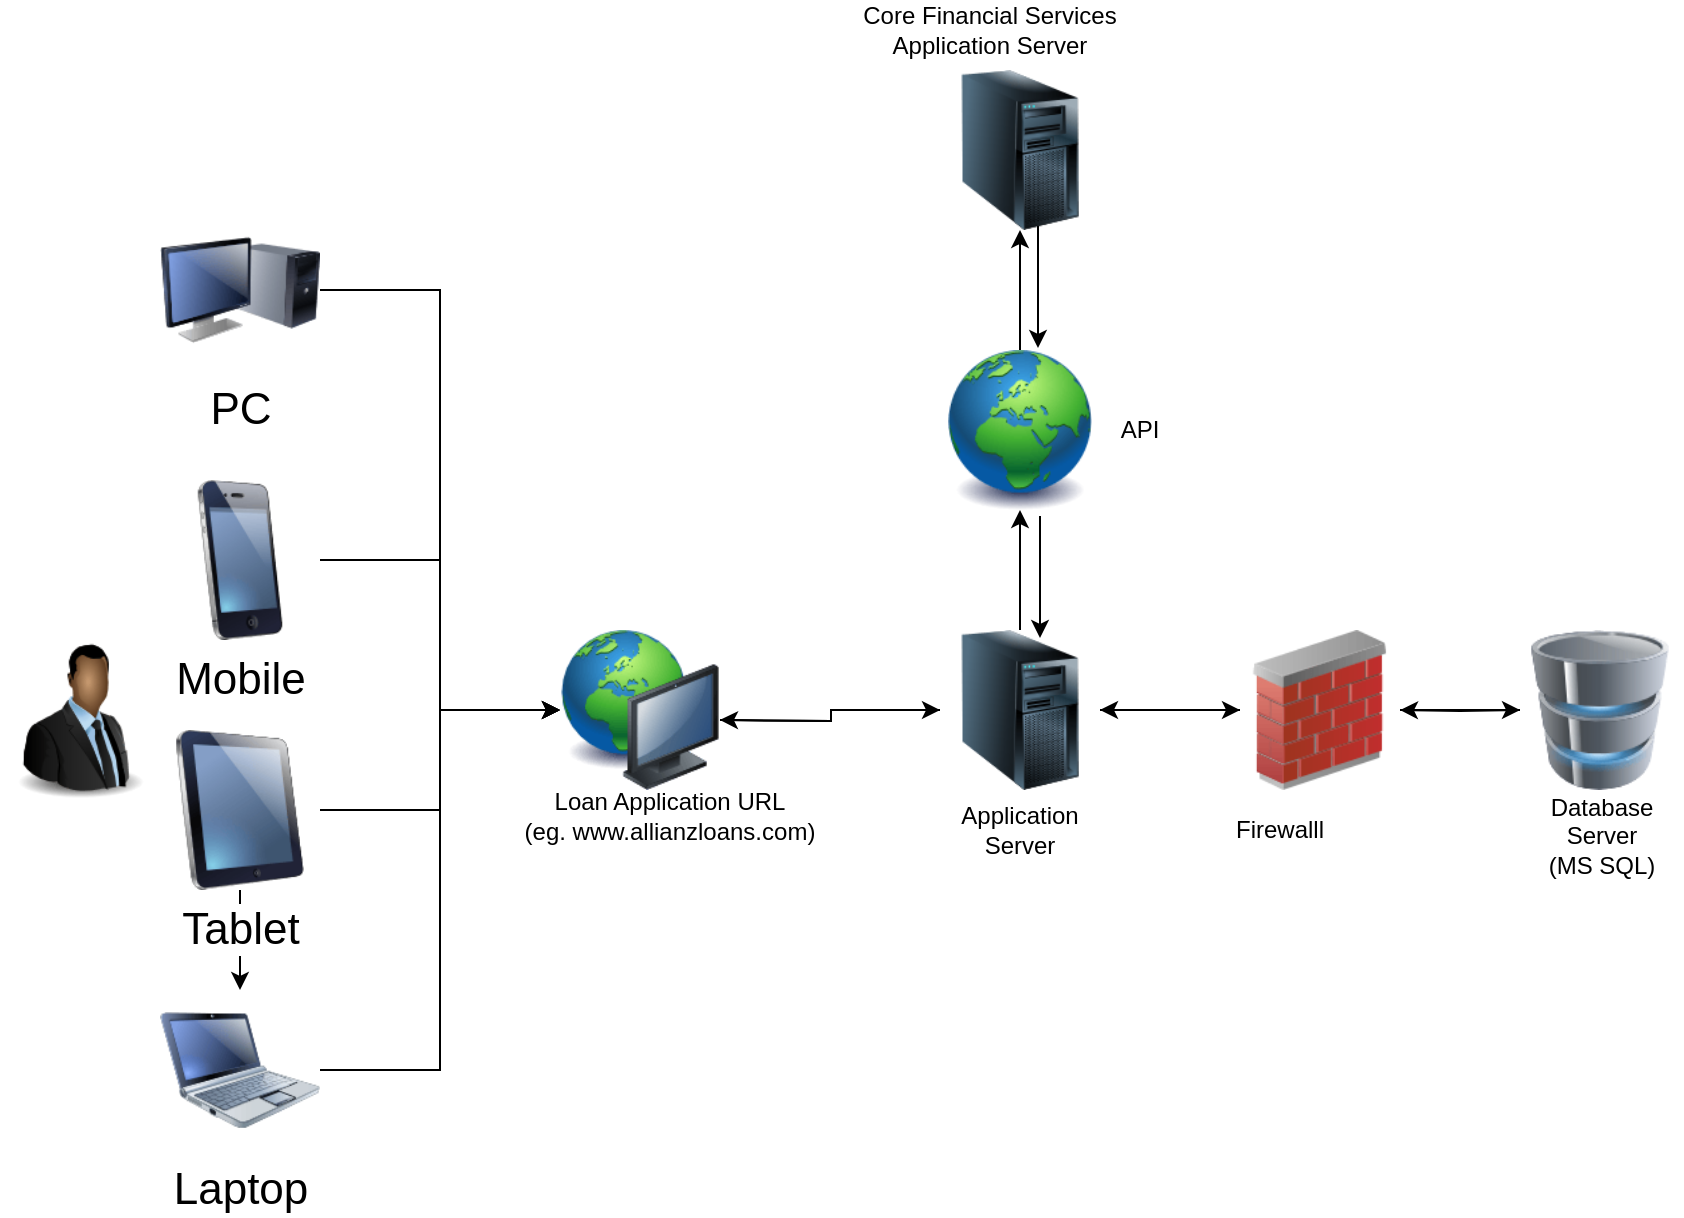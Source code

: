 <mxfile version="13.9.9" type="github">
  <diagram name="Page-1" id="55a83fd1-7818-8e21-69c5-c3457e3827bb">
    <mxGraphModel dx="1422" dy="762" grid="1" gridSize="10" guides="1" tooltips="1" connect="1" arrows="1" fold="1" page="1" pageScale="1" pageWidth="1100" pageHeight="850" background="#ffffff" math="0" shadow="0">
      <root>
        <mxCell id="0" />
        <mxCell id="1" parent="0" />
        <mxCell id="J-1Qu8zJXRrtXZkDsQSx-7" value="" style="edgeStyle=orthogonalEdgeStyle;rounded=0;orthogonalLoop=1;jettySize=auto;html=1;entryX=0;entryY=0.5;entryDx=0;entryDy=0;" edge="1" parent="1" target="J-1Qu8zJXRrtXZkDsQSx-2">
          <mxGeometry relative="1" as="geometry">
            <mxPoint x="400" y="505" as="sourcePoint" />
            <mxPoint x="460" y="505" as="targetPoint" />
          </mxGeometry>
        </mxCell>
        <mxCell id="J-1Qu8zJXRrtXZkDsQSx-34" style="edgeStyle=orthogonalEdgeStyle;rounded=0;orthogonalLoop=1;jettySize=auto;html=1;entryX=0;entryY=0.5;entryDx=0;entryDy=0;" edge="1" parent="1" source="69ecfefc5c41e42c-4" target="J-1Qu8zJXRrtXZkDsQSx-26">
          <mxGeometry relative="1" as="geometry" />
        </mxCell>
        <mxCell id="J-1Qu8zJXRrtXZkDsQSx-51" value="" style="edgeStyle=orthogonalEdgeStyle;rounded=0;orthogonalLoop=1;jettySize=auto;html=1;" edge="1" parent="1" source="69ecfefc5c41e42c-4" target="69ecfefc5c41e42c-10">
          <mxGeometry relative="1" as="geometry" />
        </mxCell>
        <mxCell id="69ecfefc5c41e42c-4" value="Tablet" style="image;html=1;labelBackgroundColor=#ffffff;image=img/lib/clip_art/computers/iPad_128x128.png;rounded=1;shadow=0;comic=0;strokeWidth=2;fontSize=22" parent="1" vertex="1">
          <mxGeometry x="120" y="510" width="80" height="80" as="geometry" />
        </mxCell>
        <mxCell id="69ecfefc5c41e42c-5" value="PC" style="image;html=1;labelBackgroundColor=#ffffff;image=img/lib/clip_art/computers/Monitor_Tower_128x128.png;rounded=1;shadow=0;comic=0;strokeWidth=2;fontSize=22" parent="1" vertex="1">
          <mxGeometry x="120" y="250" width="80" height="80" as="geometry" />
        </mxCell>
        <mxCell id="J-1Qu8zJXRrtXZkDsQSx-35" style="edgeStyle=orthogonalEdgeStyle;rounded=0;orthogonalLoop=1;jettySize=auto;html=1;exitX=1;exitY=0.5;exitDx=0;exitDy=0;entryX=0;entryY=0.5;entryDx=0;entryDy=0;" edge="1" parent="1" source="69ecfefc5c41e42c-8" target="J-1Qu8zJXRrtXZkDsQSx-26">
          <mxGeometry relative="1" as="geometry" />
        </mxCell>
        <mxCell id="69ecfefc5c41e42c-8" value="Mobile" style="image;html=1;labelBackgroundColor=#ffffff;image=img/lib/clip_art/telecommunication/iPhone_128x128.png;rounded=1;shadow=0;comic=0;strokeWidth=2;fontSize=22" parent="1" vertex="1">
          <mxGeometry x="120" y="385" width="80" height="80" as="geometry" />
        </mxCell>
        <mxCell id="J-1Qu8zJXRrtXZkDsQSx-32" style="edgeStyle=orthogonalEdgeStyle;rounded=0;orthogonalLoop=1;jettySize=auto;html=1;entryX=0;entryY=0.5;entryDx=0;entryDy=0;" edge="1" parent="1" source="69ecfefc5c41e42c-10" target="J-1Qu8zJXRrtXZkDsQSx-26">
          <mxGeometry relative="1" as="geometry" />
        </mxCell>
        <mxCell id="69ecfefc5c41e42c-10" value="Laptop" style="image;html=1;labelBackgroundColor=#ffffff;image=img/lib/clip_art/computers/Netbook_128x128.png;rounded=1;shadow=0;comic=0;strokeWidth=2;fontSize=22" parent="1" vertex="1">
          <mxGeometry x="120" y="640" width="80" height="80" as="geometry" />
        </mxCell>
        <mxCell id="J-1Qu8zJXRrtXZkDsQSx-8" value="" style="edgeStyle=orthogonalEdgeStyle;rounded=0;orthogonalLoop=1;jettySize=auto;html=1;" edge="1" parent="1" source="J-1Qu8zJXRrtXZkDsQSx-1">
          <mxGeometry relative="1" as="geometry">
            <mxPoint x="800" y="500" as="targetPoint" />
          </mxGeometry>
        </mxCell>
        <mxCell id="J-1Qu8zJXRrtXZkDsQSx-10" style="edgeStyle=orthogonalEdgeStyle;rounded=0;orthogonalLoop=1;jettySize=auto;html=1;" edge="1" parent="1" source="J-1Qu8zJXRrtXZkDsQSx-1">
          <mxGeometry relative="1" as="geometry">
            <mxPoint x="590" y="500" as="targetPoint" />
          </mxGeometry>
        </mxCell>
        <mxCell id="J-1Qu8zJXRrtXZkDsQSx-1" value="" style="image;html=1;image=img/lib/clip_art/networking/Firewall_02_128x128.png" vertex="1" parent="1">
          <mxGeometry x="660" y="460" width="80" height="80" as="geometry" />
        </mxCell>
        <mxCell id="J-1Qu8zJXRrtXZkDsQSx-5" value="" style="edgeStyle=orthogonalEdgeStyle;rounded=0;orthogonalLoop=1;jettySize=auto;html=1;" edge="1" parent="1" source="J-1Qu8zJXRrtXZkDsQSx-2" target="J-1Qu8zJXRrtXZkDsQSx-1">
          <mxGeometry relative="1" as="geometry" />
        </mxCell>
        <mxCell id="J-1Qu8zJXRrtXZkDsQSx-11" style="edgeStyle=orthogonalEdgeStyle;rounded=0;orthogonalLoop=1;jettySize=auto;html=1;entryX=1;entryY=0.5;entryDx=0;entryDy=0;" edge="1" parent="1" source="J-1Qu8zJXRrtXZkDsQSx-2">
          <mxGeometry relative="1" as="geometry">
            <mxPoint x="400" y="505" as="targetPoint" />
          </mxGeometry>
        </mxCell>
        <mxCell id="J-1Qu8zJXRrtXZkDsQSx-2" value="" style="image;html=1;image=img/lib/clip_art/computers/Server_Tower_128x128.png" vertex="1" parent="1">
          <mxGeometry x="510" y="460" width="80" height="80" as="geometry" />
        </mxCell>
        <mxCell id="J-1Qu8zJXRrtXZkDsQSx-9" style="edgeStyle=orthogonalEdgeStyle;rounded=0;orthogonalLoop=1;jettySize=auto;html=1;entryX=1;entryY=0.5;entryDx=0;entryDy=0;" edge="1" parent="1" target="J-1Qu8zJXRrtXZkDsQSx-1">
          <mxGeometry relative="1" as="geometry">
            <mxPoint x="800" y="500" as="sourcePoint" />
          </mxGeometry>
        </mxCell>
        <mxCell id="J-1Qu8zJXRrtXZkDsQSx-18" value="Application Server" style="text;html=1;strokeColor=none;fillColor=none;align=center;verticalAlign=middle;whiteSpace=wrap;rounded=0;" vertex="1" parent="1">
          <mxGeometry x="530" y="550" width="40" height="20" as="geometry" />
        </mxCell>
        <mxCell id="J-1Qu8zJXRrtXZkDsQSx-19" value="Firewalll" style="text;html=1;strokeColor=none;fillColor=none;align=center;verticalAlign=middle;whiteSpace=wrap;rounded=0;" vertex="1" parent="1">
          <mxGeometry x="660" y="550" width="40" height="20" as="geometry" />
        </mxCell>
        <mxCell id="J-1Qu8zJXRrtXZkDsQSx-20" value="Database Server&lt;br&gt;(MS SQL)" style="text;html=1;strokeColor=none;fillColor=none;align=center;verticalAlign=middle;whiteSpace=wrap;rounded=0;" vertex="1" parent="1">
          <mxGeometry x="801" y="553" width="80" height="20" as="geometry" />
        </mxCell>
        <mxCell id="J-1Qu8zJXRrtXZkDsQSx-21" value="Loan Application URL &lt;br&gt;(eg. www.allianzloans.com)" style="text;html=1;strokeColor=none;fillColor=none;align=center;verticalAlign=middle;whiteSpace=wrap;rounded=0;" vertex="1" parent="1">
          <mxGeometry x="290" y="545" width="170" height="15" as="geometry" />
        </mxCell>
        <mxCell id="J-1Qu8zJXRrtXZkDsQSx-22" value="" style="image;html=1;image=img/lib/clip_art/people/Suit_Man_Black_128x128.png" vertex="1" parent="1">
          <mxGeometry x="40" y="465" width="80" height="80" as="geometry" />
        </mxCell>
        <mxCell id="J-1Qu8zJXRrtXZkDsQSx-25" value="" style="image;html=1;image=img/lib/clip_art/computers/Database_128x128.png" vertex="1" parent="1">
          <mxGeometry x="800" y="460" width="80" height="80" as="geometry" />
        </mxCell>
        <mxCell id="J-1Qu8zJXRrtXZkDsQSx-26" value="" style="image;html=1;image=img/lib/clip_art/computers/Network_128x128.png" vertex="1" parent="1">
          <mxGeometry x="320" y="460" width="80" height="80" as="geometry" />
        </mxCell>
        <mxCell id="J-1Qu8zJXRrtXZkDsQSx-27" style="edgeStyle=orthogonalEdgeStyle;rounded=0;orthogonalLoop=1;jettySize=auto;html=1;exitX=1;exitY=0.5;exitDx=0;exitDy=0;entryX=0;entryY=0.5;entryDx=0;entryDy=0;" edge="1" parent="1" source="69ecfefc5c41e42c-5" target="J-1Qu8zJXRrtXZkDsQSx-26">
          <mxGeometry relative="1" as="geometry">
            <mxPoint x="200" y="290" as="sourcePoint" />
            <mxPoint x="320" y="505" as="targetPoint" />
          </mxGeometry>
        </mxCell>
        <mxCell id="J-1Qu8zJXRrtXZkDsQSx-37" value="" style="edgeStyle=orthogonalEdgeStyle;rounded=0;orthogonalLoop=1;jettySize=auto;html=1;" edge="1" parent="1" source="J-1Qu8zJXRrtXZkDsQSx-41" target="J-1Qu8zJXRrtXZkDsQSx-36">
          <mxGeometry relative="1" as="geometry" />
        </mxCell>
        <mxCell id="J-1Qu8zJXRrtXZkDsQSx-36" value="" style="image;html=1;image=img/lib/clip_art/computers/Server_Tower_128x128.png" vertex="1" parent="1">
          <mxGeometry x="510" y="180" width="80" height="80" as="geometry" />
        </mxCell>
        <mxCell id="J-1Qu8zJXRrtXZkDsQSx-39" value="" style="edgeStyle=orthogonalEdgeStyle;rounded=0;orthogonalLoop=1;jettySize=auto;html=1;exitX=0.625;exitY=1.038;exitDx=0;exitDy=0;exitPerimeter=0;" edge="1" parent="1" source="J-1Qu8zJXRrtXZkDsQSx-41">
          <mxGeometry relative="1" as="geometry">
            <mxPoint x="560" y="374" as="sourcePoint" />
            <mxPoint x="560" y="464" as="targetPoint" />
          </mxGeometry>
        </mxCell>
        <mxCell id="J-1Qu8zJXRrtXZkDsQSx-41" value="" style="image;html=1;image=img/lib/clip_art/general/Earth_globe_128x128.png" vertex="1" parent="1">
          <mxGeometry x="510" y="320" width="80" height="80" as="geometry" />
        </mxCell>
        <mxCell id="J-1Qu8zJXRrtXZkDsQSx-42" value="" style="edgeStyle=orthogonalEdgeStyle;rounded=0;orthogonalLoop=1;jettySize=auto;html=1;" edge="1" parent="1" source="J-1Qu8zJXRrtXZkDsQSx-2" target="J-1Qu8zJXRrtXZkDsQSx-41">
          <mxGeometry relative="1" as="geometry">
            <mxPoint x="550" y="460" as="sourcePoint" />
            <mxPoint x="550" y="260" as="targetPoint" />
          </mxGeometry>
        </mxCell>
        <mxCell id="J-1Qu8zJXRrtXZkDsQSx-43" value="" style="edgeStyle=orthogonalEdgeStyle;rounded=0;orthogonalLoop=1;jettySize=auto;html=1;" edge="1" parent="1">
          <mxGeometry relative="1" as="geometry">
            <mxPoint x="559" y="258" as="sourcePoint" />
            <mxPoint x="559" y="319" as="targetPoint" />
            <Array as="points">
              <mxPoint x="559" y="258" />
            </Array>
          </mxGeometry>
        </mxCell>
        <mxCell id="J-1Qu8zJXRrtXZkDsQSx-44" value="API" style="text;html=1;strokeColor=none;fillColor=none;align=center;verticalAlign=middle;whiteSpace=wrap;rounded=0;" vertex="1" parent="1">
          <mxGeometry x="590" y="350" width="40" height="20" as="geometry" />
        </mxCell>
        <mxCell id="J-1Qu8zJXRrtXZkDsQSx-46" value="Core Financial Services Application Server" style="text;html=1;strokeColor=none;fillColor=none;align=center;verticalAlign=middle;whiteSpace=wrap;rounded=0;" vertex="1" parent="1">
          <mxGeometry x="470" y="150" width="130" height="20" as="geometry" />
        </mxCell>
      </root>
    </mxGraphModel>
  </diagram>
</mxfile>
